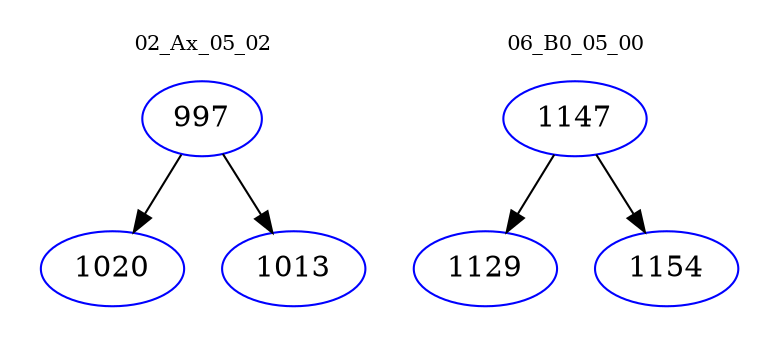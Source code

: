 digraph{
subgraph cluster_0 {
color = white
label = "02_Ax_05_02";
fontsize=10;
T0_997 [label="997", color="blue"]
T0_997 -> T0_1020 [color="black"]
T0_1020 [label="1020", color="blue"]
T0_997 -> T0_1013 [color="black"]
T0_1013 [label="1013", color="blue"]
}
subgraph cluster_1 {
color = white
label = "06_B0_05_00";
fontsize=10;
T1_1147 [label="1147", color="blue"]
T1_1147 -> T1_1129 [color="black"]
T1_1129 [label="1129", color="blue"]
T1_1147 -> T1_1154 [color="black"]
T1_1154 [label="1154", color="blue"]
}
}
